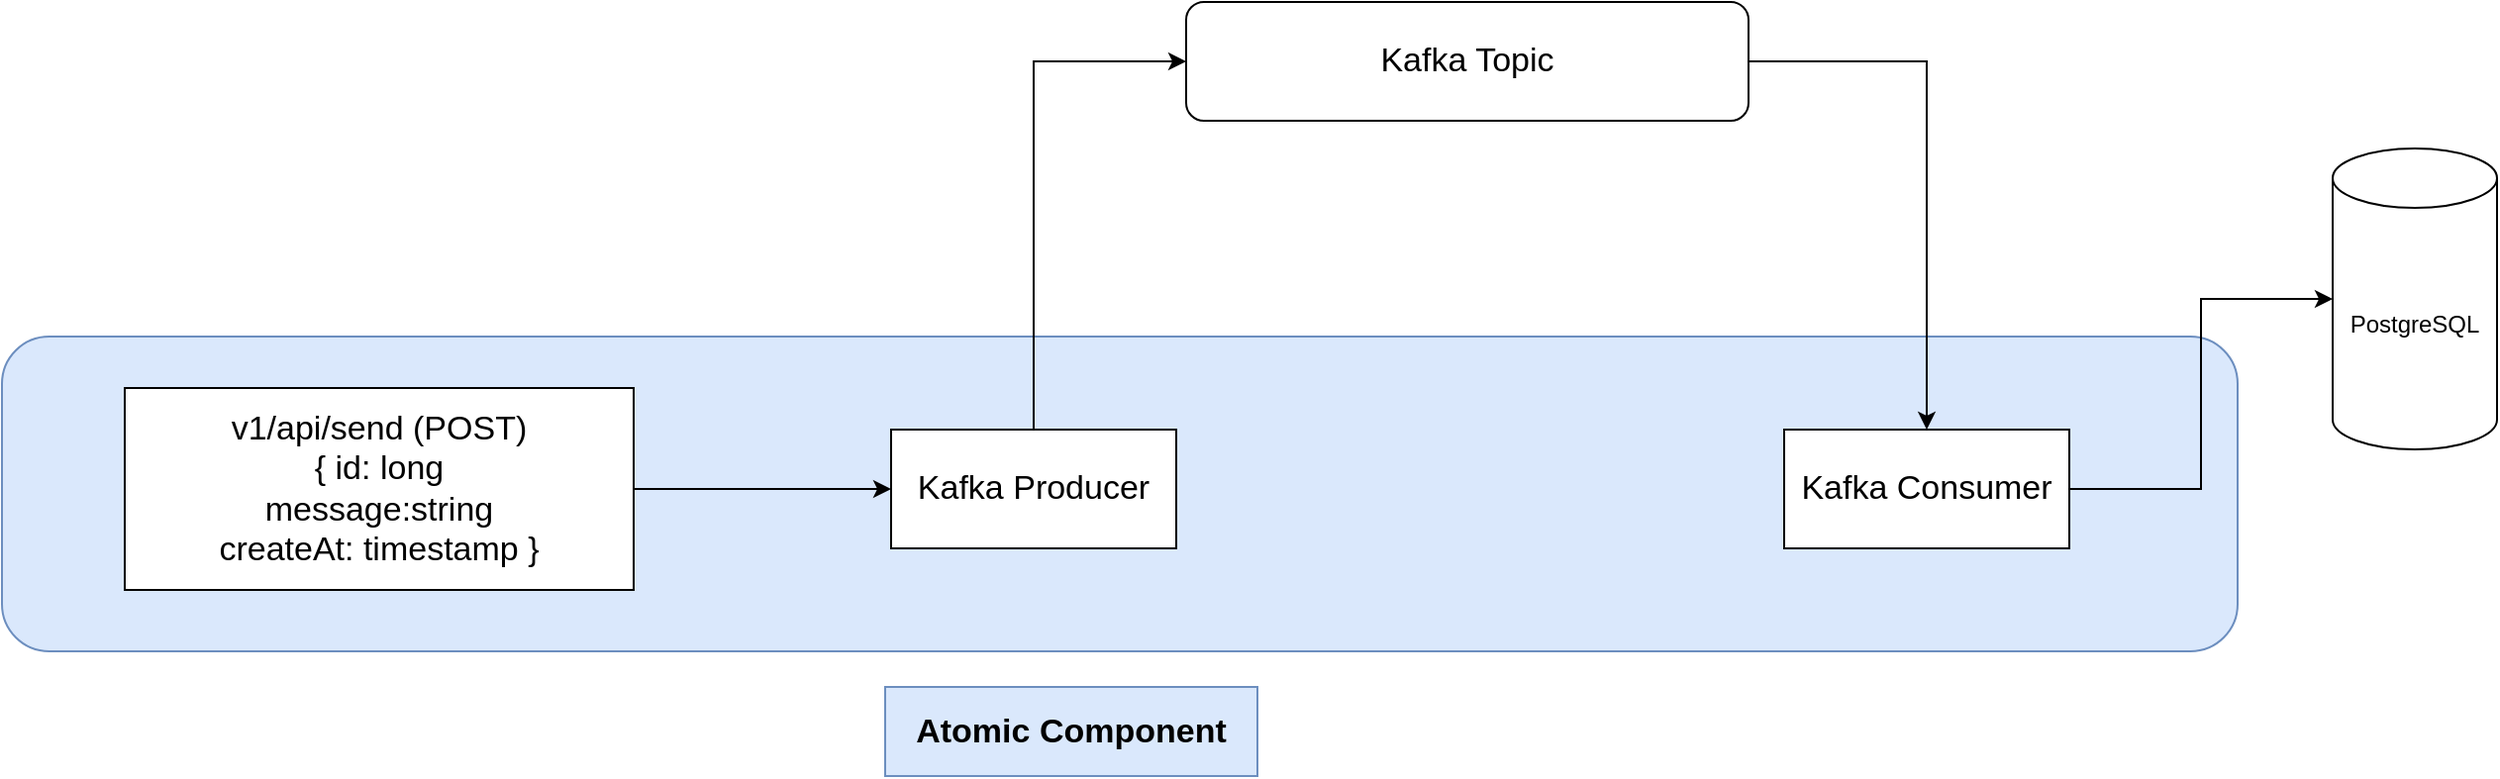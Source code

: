<mxfile version="24.7.5">
  <diagram name="Page-1" id="Fz9N-IsvsVj3cbRoeW8t">
    <mxGraphModel dx="2234" dy="836" grid="0" gridSize="10" guides="1" tooltips="1" connect="1" arrows="1" fold="1" page="0" pageScale="1" pageWidth="850" pageHeight="1100" math="0" shadow="0">
      <root>
        <mxCell id="0" />
        <mxCell id="1" parent="0" />
        <mxCell id="DY2K5F41k_DyiTvd5HB5-11" value="" style="rounded=1;whiteSpace=wrap;html=1;fillColor=#dae8fc;strokeColor=#6c8ebf;" vertex="1" parent="1">
          <mxGeometry x="-418" y="225" width="1129" height="159" as="geometry" />
        </mxCell>
        <mxCell id="DY2K5F41k_DyiTvd5HB5-5" style="edgeStyle=orthogonalEdgeStyle;rounded=0;orthogonalLoop=1;jettySize=auto;html=1;" edge="1" parent="1" source="DY2K5F41k_DyiTvd5HB5-1" target="DY2K5F41k_DyiTvd5HB5-4">
          <mxGeometry relative="1" as="geometry" />
        </mxCell>
        <mxCell id="DY2K5F41k_DyiTvd5HB5-1" value="v1/api/send (POST)&lt;div style=&quot;font-size: 17px;&quot;&gt;{&amp;nbsp;&lt;span style=&quot;background-color: initial;&quot;&gt;id: long&lt;/span&gt;&lt;/div&gt;&lt;div style=&quot;font-size: 17px;&quot;&gt;message:string&lt;/div&gt;&lt;div style=&quot;font-size: 17px;&quot;&gt;createAt: timestamp&amp;nbsp;&lt;span style=&quot;background-color: initial;&quot;&gt;}&lt;/span&gt;&lt;/div&gt;" style="rounded=0;whiteSpace=wrap;html=1;fontSize=17;" vertex="1" parent="1">
          <mxGeometry x="-356" y="251" width="257" height="102" as="geometry" />
        </mxCell>
        <mxCell id="DY2K5F41k_DyiTvd5HB5-8" style="edgeStyle=orthogonalEdgeStyle;rounded=0;orthogonalLoop=1;jettySize=auto;html=1;" edge="1" parent="1" source="DY2K5F41k_DyiTvd5HB5-2" target="DY2K5F41k_DyiTvd5HB5-7">
          <mxGeometry relative="1" as="geometry" />
        </mxCell>
        <mxCell id="DY2K5F41k_DyiTvd5HB5-2" value="Kafka Topic" style="rounded=1;whiteSpace=wrap;html=1;fontSize=17;" vertex="1" parent="1">
          <mxGeometry x="180" y="56" width="284" height="60" as="geometry" />
        </mxCell>
        <mxCell id="DY2K5F41k_DyiTvd5HB5-6" style="edgeStyle=orthogonalEdgeStyle;rounded=0;orthogonalLoop=1;jettySize=auto;html=1;fontSize=17;entryX=0;entryY=0.5;entryDx=0;entryDy=0;exitX=0.5;exitY=0;exitDx=0;exitDy=0;" edge="1" parent="1" source="DY2K5F41k_DyiTvd5HB5-4" target="DY2K5F41k_DyiTvd5HB5-2">
          <mxGeometry relative="1" as="geometry" />
        </mxCell>
        <mxCell id="DY2K5F41k_DyiTvd5HB5-4" value="Kafka Producer" style="rounded=0;whiteSpace=wrap;html=1;fontSize=17;" vertex="1" parent="1">
          <mxGeometry x="31" y="272" width="144" height="60" as="geometry" />
        </mxCell>
        <mxCell id="DY2K5F41k_DyiTvd5HB5-10" style="edgeStyle=orthogonalEdgeStyle;rounded=0;orthogonalLoop=1;jettySize=auto;html=1;" edge="1" parent="1" source="DY2K5F41k_DyiTvd5HB5-7" target="DY2K5F41k_DyiTvd5HB5-9">
          <mxGeometry relative="1" as="geometry" />
        </mxCell>
        <mxCell id="DY2K5F41k_DyiTvd5HB5-7" value="Kafka Consumer" style="rounded=0;whiteSpace=wrap;html=1;fontSize=17;" vertex="1" parent="1">
          <mxGeometry x="482" y="272" width="144" height="60" as="geometry" />
        </mxCell>
        <mxCell id="DY2K5F41k_DyiTvd5HB5-9" value="PostgreSQL" style="shape=cylinder3;whiteSpace=wrap;html=1;boundedLbl=1;backgroundOutline=1;size=15;" vertex="1" parent="1">
          <mxGeometry x="759" y="130" width="83" height="152" as="geometry" />
        </mxCell>
        <mxCell id="DY2K5F41k_DyiTvd5HB5-12" value="Atomic Component" style="rounded=0;whiteSpace=wrap;html=1;fontSize=17;fillColor=#dae8fc;strokeColor=#6c8ebf;fontStyle=1" vertex="1" parent="1">
          <mxGeometry x="28" y="402" width="188" height="45" as="geometry" />
        </mxCell>
      </root>
    </mxGraphModel>
  </diagram>
</mxfile>

